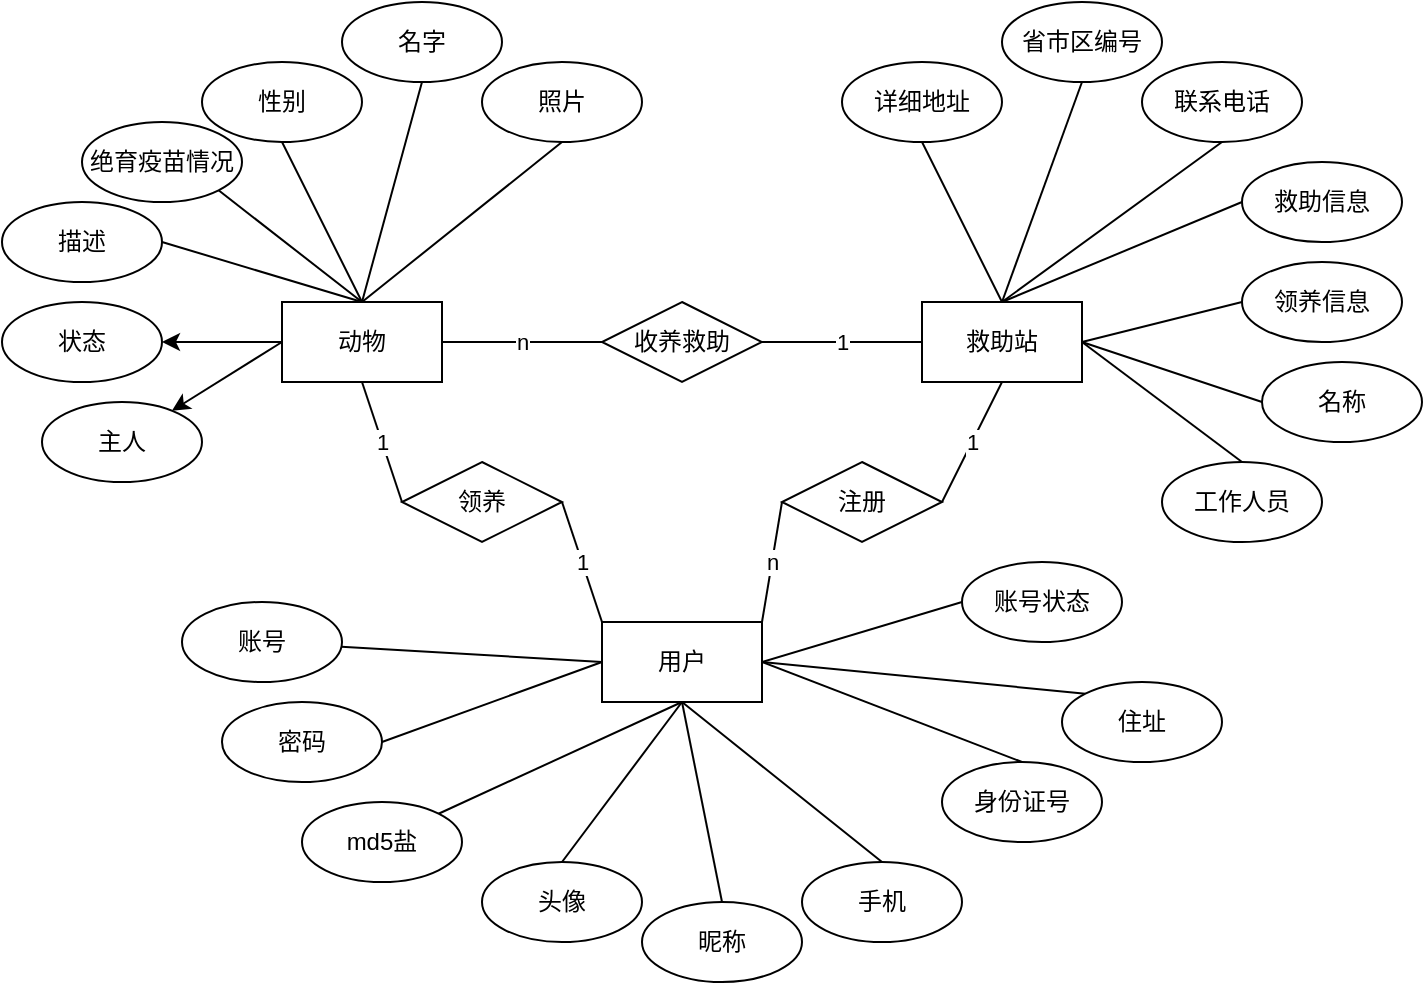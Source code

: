<mxfile version="21.2.9" type="github">
  <diagram id="R2lEEEUBdFMjLlhIrx00" name="Page-1">
    <mxGraphModel dx="1434" dy="764" grid="1" gridSize="10" guides="1" tooltips="1" connect="1" arrows="1" fold="1" page="1" pageScale="1" pageWidth="850" pageHeight="1100" math="0" shadow="0" extFonts="Permanent Marker^https://fonts.googleapis.com/css?family=Permanent+Marker">
      <root>
        <mxCell id="0" />
        <mxCell id="1" parent="0" />
        <mxCell id="Yw_boPTz3a0WW_Bl083w-19" style="edgeStyle=none;rounded=0;orthogonalLoop=1;jettySize=auto;html=1;exitX=0.5;exitY=0;exitDx=0;exitDy=0;entryX=1;entryY=0.5;entryDx=0;entryDy=0;endArrow=none;endFill=0;" edge="1" parent="1" source="Yw_boPTz3a0WW_Bl083w-2" target="Yw_boPTz3a0WW_Bl083w-10">
          <mxGeometry relative="1" as="geometry" />
        </mxCell>
        <mxCell id="Yw_boPTz3a0WW_Bl083w-20" style="edgeStyle=none;rounded=0;orthogonalLoop=1;jettySize=auto;html=1;exitX=0.5;exitY=0;exitDx=0;exitDy=0;entryX=1;entryY=1;entryDx=0;entryDy=0;endArrow=none;endFill=0;" edge="1" parent="1" source="Yw_boPTz3a0WW_Bl083w-2" target="Yw_boPTz3a0WW_Bl083w-11">
          <mxGeometry relative="1" as="geometry" />
        </mxCell>
        <mxCell id="Yw_boPTz3a0WW_Bl083w-21" style="edgeStyle=none;rounded=0;orthogonalLoop=1;jettySize=auto;html=1;exitX=0.5;exitY=0;exitDx=0;exitDy=0;entryX=0.5;entryY=1;entryDx=0;entryDy=0;endArrow=none;endFill=0;" edge="1" parent="1" source="Yw_boPTz3a0WW_Bl083w-2" target="Yw_boPTz3a0WW_Bl083w-12">
          <mxGeometry relative="1" as="geometry" />
        </mxCell>
        <mxCell id="Yw_boPTz3a0WW_Bl083w-22" style="edgeStyle=none;rounded=0;orthogonalLoop=1;jettySize=auto;html=1;exitX=0.5;exitY=0;exitDx=0;exitDy=0;entryX=0.5;entryY=1;entryDx=0;entryDy=0;endArrow=none;endFill=0;" edge="1" parent="1" source="Yw_boPTz3a0WW_Bl083w-2" target="Yw_boPTz3a0WW_Bl083w-9">
          <mxGeometry relative="1" as="geometry" />
        </mxCell>
        <mxCell id="Yw_boPTz3a0WW_Bl083w-23" style="edgeStyle=none;rounded=0;orthogonalLoop=1;jettySize=auto;html=1;exitX=0.5;exitY=0;exitDx=0;exitDy=0;entryX=0.5;entryY=1;entryDx=0;entryDy=0;endArrow=none;endFill=0;" edge="1" parent="1" source="Yw_boPTz3a0WW_Bl083w-2" target="Yw_boPTz3a0WW_Bl083w-13">
          <mxGeometry relative="1" as="geometry" />
        </mxCell>
        <mxCell id="Yw_boPTz3a0WW_Bl083w-49" style="edgeStyle=none;rounded=0;orthogonalLoop=1;jettySize=auto;html=1;exitX=0;exitY=0.5;exitDx=0;exitDy=0;" edge="1" parent="1" source="Yw_boPTz3a0WW_Bl083w-2" target="Yw_boPTz3a0WW_Bl083w-37">
          <mxGeometry relative="1" as="geometry" />
        </mxCell>
        <mxCell id="Yw_boPTz3a0WW_Bl083w-50" style="edgeStyle=none;rounded=0;orthogonalLoop=1;jettySize=auto;html=1;exitX=0;exitY=0.5;exitDx=0;exitDy=0;" edge="1" parent="1" source="Yw_boPTz3a0WW_Bl083w-2" target="Yw_boPTz3a0WW_Bl083w-36">
          <mxGeometry relative="1" as="geometry" />
        </mxCell>
        <mxCell id="Yw_boPTz3a0WW_Bl083w-2" value="动物" style="rounded=0;whiteSpace=wrap;html=1;" vertex="1" parent="1">
          <mxGeometry x="200" y="200" width="80" height="40" as="geometry" />
        </mxCell>
        <mxCell id="Yw_boPTz3a0WW_Bl083w-27" value="1" style="edgeStyle=none;rounded=0;orthogonalLoop=1;jettySize=auto;html=1;exitX=0;exitY=0;exitDx=0;exitDy=0;entryX=1;entryY=0.5;entryDx=0;entryDy=0;endArrow=none;endFill=0;" edge="1" parent="1" source="Yw_boPTz3a0WW_Bl083w-4" target="Yw_boPTz3a0WW_Bl083w-6">
          <mxGeometry relative="1" as="geometry" />
        </mxCell>
        <mxCell id="Yw_boPTz3a0WW_Bl083w-67" style="edgeStyle=none;rounded=0;orthogonalLoop=1;jettySize=auto;html=1;exitX=0;exitY=0.5;exitDx=0;exitDy=0;endArrow=none;endFill=0;" edge="1" parent="1" source="Yw_boPTz3a0WW_Bl083w-4" target="Yw_boPTz3a0WW_Bl083w-57">
          <mxGeometry relative="1" as="geometry" />
        </mxCell>
        <mxCell id="Yw_boPTz3a0WW_Bl083w-4" value="用户" style="rounded=0;whiteSpace=wrap;html=1;" vertex="1" parent="1">
          <mxGeometry x="360" y="360" width="80" height="40" as="geometry" />
        </mxCell>
        <mxCell id="Yw_boPTz3a0WW_Bl083w-25" value="1" style="edgeStyle=none;rounded=0;orthogonalLoop=1;jettySize=auto;html=1;exitX=0;exitY=0.5;exitDx=0;exitDy=0;entryX=1;entryY=0.5;entryDx=0;entryDy=0;endArrow=none;endFill=0;" edge="1" parent="1" source="Yw_boPTz3a0WW_Bl083w-5" target="Yw_boPTz3a0WW_Bl083w-24">
          <mxGeometry relative="1" as="geometry" />
        </mxCell>
        <mxCell id="Yw_boPTz3a0WW_Bl083w-31" value="1" style="edgeStyle=none;rounded=0;orthogonalLoop=1;jettySize=auto;html=1;exitX=0.5;exitY=1;exitDx=0;exitDy=0;entryX=1;entryY=0.5;entryDx=0;entryDy=0;endArrow=none;endFill=0;" edge="1" parent="1" source="Yw_boPTz3a0WW_Bl083w-5" target="Yw_boPTz3a0WW_Bl083w-8">
          <mxGeometry relative="1" as="geometry" />
        </mxCell>
        <mxCell id="Yw_boPTz3a0WW_Bl083w-41" style="edgeStyle=none;rounded=0;orthogonalLoop=1;jettySize=auto;html=1;exitX=0.5;exitY=0;exitDx=0;exitDy=0;entryX=0.5;entryY=1;entryDx=0;entryDy=0;endArrow=none;endFill=0;" edge="1" parent="1" source="Yw_boPTz3a0WW_Bl083w-5" target="Yw_boPTz3a0WW_Bl083w-33">
          <mxGeometry relative="1" as="geometry" />
        </mxCell>
        <mxCell id="Yw_boPTz3a0WW_Bl083w-43" style="edgeStyle=none;rounded=0;orthogonalLoop=1;jettySize=auto;html=1;exitX=0.5;exitY=0;exitDx=0;exitDy=0;entryX=0.5;entryY=1;entryDx=0;entryDy=0;endArrow=none;endFill=0;" edge="1" parent="1" source="Yw_boPTz3a0WW_Bl083w-5" target="Yw_boPTz3a0WW_Bl083w-34">
          <mxGeometry relative="1" as="geometry" />
        </mxCell>
        <mxCell id="Yw_boPTz3a0WW_Bl083w-44" style="edgeStyle=none;rounded=0;orthogonalLoop=1;jettySize=auto;html=1;exitX=0.5;exitY=0;exitDx=0;exitDy=0;entryX=0.5;entryY=1;entryDx=0;entryDy=0;endArrow=none;endFill=0;" edge="1" parent="1" source="Yw_boPTz3a0WW_Bl083w-5" target="Yw_boPTz3a0WW_Bl083w-38">
          <mxGeometry relative="1" as="geometry" />
        </mxCell>
        <mxCell id="Yw_boPTz3a0WW_Bl083w-45" style="edgeStyle=none;rounded=0;orthogonalLoop=1;jettySize=auto;html=1;exitX=0.5;exitY=0;exitDx=0;exitDy=0;entryX=0;entryY=0.5;entryDx=0;entryDy=0;endArrow=none;endFill=0;" edge="1" parent="1" source="Yw_boPTz3a0WW_Bl083w-5" target="Yw_boPTz3a0WW_Bl083w-35">
          <mxGeometry relative="1" as="geometry" />
        </mxCell>
        <mxCell id="Yw_boPTz3a0WW_Bl083w-53" style="edgeStyle=none;rounded=0;orthogonalLoop=1;jettySize=auto;html=1;exitX=1;exitY=0.5;exitDx=0;exitDy=0;entryX=0;entryY=0.5;entryDx=0;entryDy=0;endArrow=none;endFill=0;" edge="1" parent="1" source="Yw_boPTz3a0WW_Bl083w-5" target="Yw_boPTz3a0WW_Bl083w-51">
          <mxGeometry relative="1" as="geometry" />
        </mxCell>
        <mxCell id="Yw_boPTz3a0WW_Bl083w-54" style="edgeStyle=none;rounded=0;orthogonalLoop=1;jettySize=auto;html=1;exitX=1;exitY=0.5;exitDx=0;exitDy=0;entryX=0;entryY=0.5;entryDx=0;entryDy=0;endArrow=none;endFill=0;" edge="1" parent="1" source="Yw_boPTz3a0WW_Bl083w-5" target="Yw_boPTz3a0WW_Bl083w-39">
          <mxGeometry relative="1" as="geometry" />
        </mxCell>
        <mxCell id="Yw_boPTz3a0WW_Bl083w-55" style="edgeStyle=none;rounded=0;orthogonalLoop=1;jettySize=auto;html=1;exitX=1;exitY=0.5;exitDx=0;exitDy=0;entryX=0.5;entryY=0;entryDx=0;entryDy=0;endArrow=none;endFill=0;" edge="1" parent="1" source="Yw_boPTz3a0WW_Bl083w-5" target="Yw_boPTz3a0WW_Bl083w-48">
          <mxGeometry relative="1" as="geometry" />
        </mxCell>
        <mxCell id="Yw_boPTz3a0WW_Bl083w-5" value="救助站" style="rounded=0;whiteSpace=wrap;html=1;" vertex="1" parent="1">
          <mxGeometry x="520" y="200" width="80" height="40" as="geometry" />
        </mxCell>
        <mxCell id="Yw_boPTz3a0WW_Bl083w-28" value="1" style="edgeStyle=none;rounded=0;orthogonalLoop=1;jettySize=auto;html=1;exitX=0;exitY=0.5;exitDx=0;exitDy=0;entryX=0.5;entryY=1;entryDx=0;entryDy=0;endArrow=none;endFill=0;" edge="1" parent="1" source="Yw_boPTz3a0WW_Bl083w-6" target="Yw_boPTz3a0WW_Bl083w-2">
          <mxGeometry relative="1" as="geometry" />
        </mxCell>
        <mxCell id="Yw_boPTz3a0WW_Bl083w-6" value="领养" style="rhombus;whiteSpace=wrap;html=1;" vertex="1" parent="1">
          <mxGeometry x="260" y="280" width="80" height="40" as="geometry" />
        </mxCell>
        <mxCell id="Yw_boPTz3a0WW_Bl083w-32" value="n" style="edgeStyle=none;rounded=0;orthogonalLoop=1;jettySize=auto;html=1;exitX=0;exitY=0.5;exitDx=0;exitDy=0;entryX=1;entryY=0;entryDx=0;entryDy=0;endArrow=none;endFill=0;" edge="1" parent="1" source="Yw_boPTz3a0WW_Bl083w-8" target="Yw_boPTz3a0WW_Bl083w-4">
          <mxGeometry relative="1" as="geometry" />
        </mxCell>
        <mxCell id="Yw_boPTz3a0WW_Bl083w-8" value="注册" style="rhombus;whiteSpace=wrap;html=1;" vertex="1" parent="1">
          <mxGeometry x="450" y="280" width="80" height="40" as="geometry" />
        </mxCell>
        <mxCell id="Yw_boPTz3a0WW_Bl083w-9" value="名字" style="ellipse;whiteSpace=wrap;html=1;" vertex="1" parent="1">
          <mxGeometry x="230" y="50" width="80" height="40" as="geometry" />
        </mxCell>
        <mxCell id="Yw_boPTz3a0WW_Bl083w-10" value="描述" style="ellipse;whiteSpace=wrap;html=1;" vertex="1" parent="1">
          <mxGeometry x="60" y="150" width="80" height="40" as="geometry" />
        </mxCell>
        <mxCell id="Yw_boPTz3a0WW_Bl083w-11" value="绝育疫苗情况" style="ellipse;whiteSpace=wrap;html=1;" vertex="1" parent="1">
          <mxGeometry x="100" y="110" width="80" height="40" as="geometry" />
        </mxCell>
        <mxCell id="Yw_boPTz3a0WW_Bl083w-12" value="性别" style="ellipse;whiteSpace=wrap;html=1;" vertex="1" parent="1">
          <mxGeometry x="160" y="80" width="80" height="40" as="geometry" />
        </mxCell>
        <mxCell id="Yw_boPTz3a0WW_Bl083w-13" value="照片" style="ellipse;whiteSpace=wrap;html=1;" vertex="1" parent="1">
          <mxGeometry x="300" y="80" width="80" height="40" as="geometry" />
        </mxCell>
        <mxCell id="Yw_boPTz3a0WW_Bl083w-26" value="n" style="edgeStyle=none;rounded=0;orthogonalLoop=1;jettySize=auto;html=1;exitX=0;exitY=0.5;exitDx=0;exitDy=0;entryX=1;entryY=0.5;entryDx=0;entryDy=0;endArrow=none;endFill=0;" edge="1" parent="1" source="Yw_boPTz3a0WW_Bl083w-24" target="Yw_boPTz3a0WW_Bl083w-2">
          <mxGeometry relative="1" as="geometry" />
        </mxCell>
        <mxCell id="Yw_boPTz3a0WW_Bl083w-24" value="收养救助" style="rhombus;whiteSpace=wrap;html=1;" vertex="1" parent="1">
          <mxGeometry x="360" y="200" width="80" height="40" as="geometry" />
        </mxCell>
        <mxCell id="Yw_boPTz3a0WW_Bl083w-33" value="详细地址" style="ellipse;whiteSpace=wrap;html=1;" vertex="1" parent="1">
          <mxGeometry x="480" y="80" width="80" height="40" as="geometry" />
        </mxCell>
        <mxCell id="Yw_boPTz3a0WW_Bl083w-34" value="省市区编号" style="ellipse;whiteSpace=wrap;html=1;" vertex="1" parent="1">
          <mxGeometry x="560" y="50" width="80" height="40" as="geometry" />
        </mxCell>
        <mxCell id="Yw_boPTz3a0WW_Bl083w-35" value="救助信息" style="ellipse;whiteSpace=wrap;html=1;" vertex="1" parent="1">
          <mxGeometry x="680" y="130" width="80" height="40" as="geometry" />
        </mxCell>
        <mxCell id="Yw_boPTz3a0WW_Bl083w-36" value="主人" style="ellipse;whiteSpace=wrap;html=1;" vertex="1" parent="1">
          <mxGeometry x="80" y="250" width="80" height="40" as="geometry" />
        </mxCell>
        <mxCell id="Yw_boPTz3a0WW_Bl083w-37" value="状态" style="ellipse;whiteSpace=wrap;html=1;" vertex="1" parent="1">
          <mxGeometry x="60" y="200" width="80" height="40" as="geometry" />
        </mxCell>
        <mxCell id="Yw_boPTz3a0WW_Bl083w-38" value="联系电话" style="ellipse;whiteSpace=wrap;html=1;" vertex="1" parent="1">
          <mxGeometry x="630" y="80" width="80" height="40" as="geometry" />
        </mxCell>
        <mxCell id="Yw_boPTz3a0WW_Bl083w-39" value="领养信息" style="ellipse;whiteSpace=wrap;html=1;" vertex="1" parent="1">
          <mxGeometry x="680" y="180" width="80" height="40" as="geometry" />
        </mxCell>
        <mxCell id="Yw_boPTz3a0WW_Bl083w-42" style="edgeStyle=none;rounded=0;orthogonalLoop=1;jettySize=auto;html=1;exitX=0.5;exitY=0;exitDx=0;exitDy=0;" edge="1" parent="1" source="Yw_boPTz3a0WW_Bl083w-39" target="Yw_boPTz3a0WW_Bl083w-39">
          <mxGeometry relative="1" as="geometry" />
        </mxCell>
        <mxCell id="Yw_boPTz3a0WW_Bl083w-68" style="edgeStyle=none;rounded=0;orthogonalLoop=1;jettySize=auto;html=1;exitX=1;exitY=0.5;exitDx=0;exitDy=0;endArrow=none;endFill=0;" edge="1" parent="1" source="Yw_boPTz3a0WW_Bl083w-47">
          <mxGeometry relative="1" as="geometry">
            <mxPoint x="360" y="380" as="targetPoint" />
          </mxGeometry>
        </mxCell>
        <mxCell id="Yw_boPTz3a0WW_Bl083w-47" value="密码" style="ellipse;whiteSpace=wrap;html=1;" vertex="1" parent="1">
          <mxGeometry x="170" y="400" width="80" height="40" as="geometry" />
        </mxCell>
        <mxCell id="Yw_boPTz3a0WW_Bl083w-48" value="工作人员" style="ellipse;whiteSpace=wrap;html=1;" vertex="1" parent="1">
          <mxGeometry x="640" y="280" width="80" height="40" as="geometry" />
        </mxCell>
        <mxCell id="Yw_boPTz3a0WW_Bl083w-51" value="名称" style="ellipse;whiteSpace=wrap;html=1;" vertex="1" parent="1">
          <mxGeometry x="690" y="230" width="80" height="40" as="geometry" />
        </mxCell>
        <mxCell id="Yw_boPTz3a0WW_Bl083w-52" style="edgeStyle=none;rounded=0;orthogonalLoop=1;jettySize=auto;html=1;exitX=0.5;exitY=0;exitDx=0;exitDy=0;" edge="1" parent="1" source="Yw_boPTz3a0WW_Bl083w-35" target="Yw_boPTz3a0WW_Bl083w-35">
          <mxGeometry relative="1" as="geometry" />
        </mxCell>
        <mxCell id="Yw_boPTz3a0WW_Bl083w-57" value="账号" style="ellipse;whiteSpace=wrap;html=1;" vertex="1" parent="1">
          <mxGeometry x="150" y="350" width="80" height="40" as="geometry" />
        </mxCell>
        <mxCell id="Yw_boPTz3a0WW_Bl083w-69" style="edgeStyle=none;rounded=0;orthogonalLoop=1;jettySize=auto;html=1;exitX=1;exitY=0;exitDx=0;exitDy=0;entryX=0.5;entryY=1;entryDx=0;entryDy=0;endArrow=none;endFill=0;" edge="1" parent="1" source="Yw_boPTz3a0WW_Bl083w-60" target="Yw_boPTz3a0WW_Bl083w-4">
          <mxGeometry relative="1" as="geometry" />
        </mxCell>
        <mxCell id="Yw_boPTz3a0WW_Bl083w-60" value="md5盐" style="ellipse;whiteSpace=wrap;html=1;" vertex="1" parent="1">
          <mxGeometry x="210" y="450" width="80" height="40" as="geometry" />
        </mxCell>
        <mxCell id="Yw_boPTz3a0WW_Bl083w-70" style="edgeStyle=none;rounded=0;orthogonalLoop=1;jettySize=auto;html=1;exitX=0.5;exitY=0;exitDx=0;exitDy=0;endArrow=none;endFill=0;" edge="1" parent="1" source="Yw_boPTz3a0WW_Bl083w-61">
          <mxGeometry relative="1" as="geometry">
            <mxPoint x="400" y="400" as="targetPoint" />
          </mxGeometry>
        </mxCell>
        <mxCell id="Yw_boPTz3a0WW_Bl083w-61" value="头像" style="ellipse;whiteSpace=wrap;html=1;" vertex="1" parent="1">
          <mxGeometry x="300" y="480" width="80" height="40" as="geometry" />
        </mxCell>
        <mxCell id="Yw_boPTz3a0WW_Bl083w-71" style="edgeStyle=none;rounded=0;orthogonalLoop=1;jettySize=auto;html=1;exitX=0.5;exitY=0;exitDx=0;exitDy=0;endArrow=none;endFill=0;" edge="1" parent="1" source="Yw_boPTz3a0WW_Bl083w-62">
          <mxGeometry relative="1" as="geometry">
            <mxPoint x="400" y="400" as="targetPoint" />
          </mxGeometry>
        </mxCell>
        <mxCell id="Yw_boPTz3a0WW_Bl083w-62" value="昵称" style="ellipse;whiteSpace=wrap;html=1;" vertex="1" parent="1">
          <mxGeometry x="380" y="500" width="80" height="40" as="geometry" />
        </mxCell>
        <mxCell id="Yw_boPTz3a0WW_Bl083w-72" style="edgeStyle=none;rounded=0;orthogonalLoop=1;jettySize=auto;html=1;exitX=0.5;exitY=0;exitDx=0;exitDy=0;endArrow=none;endFill=0;" edge="1" parent="1" source="Yw_boPTz3a0WW_Bl083w-63">
          <mxGeometry relative="1" as="geometry">
            <mxPoint x="400" y="400" as="targetPoint" />
          </mxGeometry>
        </mxCell>
        <mxCell id="Yw_boPTz3a0WW_Bl083w-63" value="手机" style="ellipse;whiteSpace=wrap;html=1;" vertex="1" parent="1">
          <mxGeometry x="460" y="480" width="80" height="40" as="geometry" />
        </mxCell>
        <mxCell id="Yw_boPTz3a0WW_Bl083w-73" style="edgeStyle=none;rounded=0;orthogonalLoop=1;jettySize=auto;html=1;exitX=0.5;exitY=0;exitDx=0;exitDy=0;entryX=1;entryY=0.5;entryDx=0;entryDy=0;endArrow=none;endFill=0;" edge="1" parent="1" source="Yw_boPTz3a0WW_Bl083w-64" target="Yw_boPTz3a0WW_Bl083w-4">
          <mxGeometry relative="1" as="geometry" />
        </mxCell>
        <mxCell id="Yw_boPTz3a0WW_Bl083w-64" value="身份证号" style="ellipse;whiteSpace=wrap;html=1;" vertex="1" parent="1">
          <mxGeometry x="530" y="430" width="80" height="40" as="geometry" />
        </mxCell>
        <mxCell id="Yw_boPTz3a0WW_Bl083w-74" style="edgeStyle=none;rounded=0;orthogonalLoop=1;jettySize=auto;html=1;exitX=0;exitY=0;exitDx=0;exitDy=0;endArrow=none;endFill=0;" edge="1" parent="1" source="Yw_boPTz3a0WW_Bl083w-65">
          <mxGeometry relative="1" as="geometry">
            <mxPoint x="440" y="380" as="targetPoint" />
          </mxGeometry>
        </mxCell>
        <mxCell id="Yw_boPTz3a0WW_Bl083w-65" value="住址" style="ellipse;whiteSpace=wrap;html=1;" vertex="1" parent="1">
          <mxGeometry x="590" y="390" width="80" height="40" as="geometry" />
        </mxCell>
        <mxCell id="Yw_boPTz3a0WW_Bl083w-75" style="edgeStyle=none;rounded=0;orthogonalLoop=1;jettySize=auto;html=1;exitX=0;exitY=0.5;exitDx=0;exitDy=0;endArrow=none;endFill=0;" edge="1" parent="1" source="Yw_boPTz3a0WW_Bl083w-66">
          <mxGeometry relative="1" as="geometry">
            <mxPoint x="440" y="380" as="targetPoint" />
          </mxGeometry>
        </mxCell>
        <mxCell id="Yw_boPTz3a0WW_Bl083w-66" value="账号状态" style="ellipse;whiteSpace=wrap;html=1;" vertex="1" parent="1">
          <mxGeometry x="540" y="330" width="80" height="40" as="geometry" />
        </mxCell>
      </root>
    </mxGraphModel>
  </diagram>
</mxfile>
